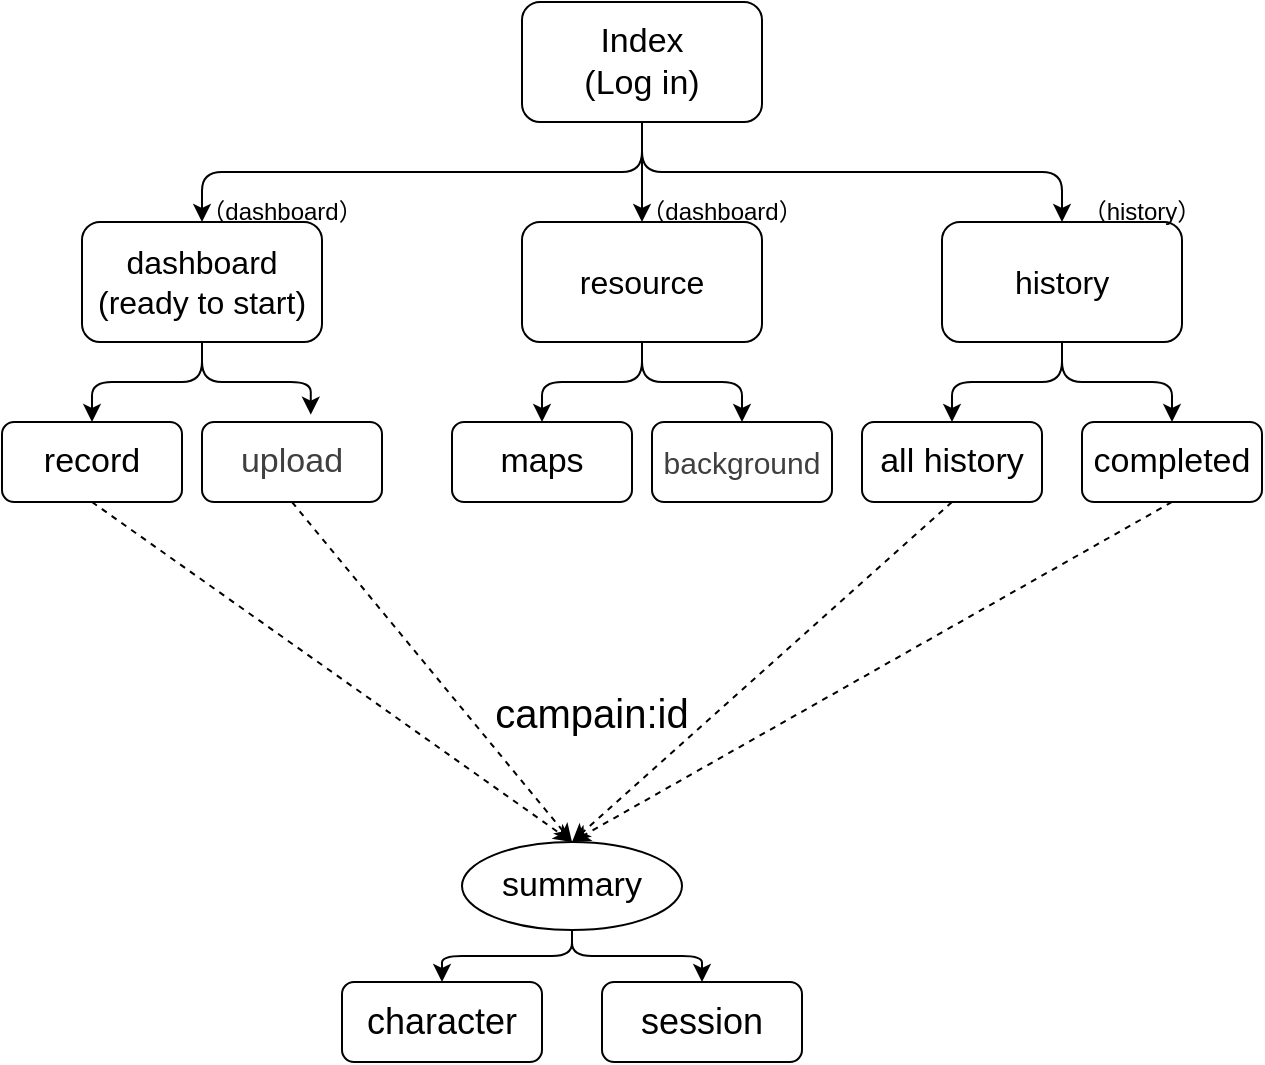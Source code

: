 <mxfile>
    <diagram id="hoDYKgQUh2aTjP7jYC7e" name="Page-1">
        <mxGraphModel dx="1917" dy="1652" grid="1" gridSize="10" guides="1" tooltips="1" connect="1" arrows="1" fold="1" page="1" pageScale="1" pageWidth="1169" pageHeight="827" math="0" shadow="0">
            <root>
                <mxCell id="0"/>
                <mxCell id="1" parent="0"/>
                <mxCell id="6" style="edgeStyle=orthogonalEdgeStyle;html=1;exitX=0.5;exitY=1;exitDx=0;exitDy=0;entryX=0.5;entryY=0;entryDx=0;entryDy=0;" edge="1" parent="1" source="2" target="3">
                    <mxGeometry relative="1" as="geometry"/>
                </mxCell>
                <mxCell id="18" style="edgeStyle=orthogonalEdgeStyle;html=1;exitX=0.5;exitY=1;exitDx=0;exitDy=0;entryX=0.5;entryY=0;entryDx=0;entryDy=0;" edge="1" parent="1" source="2" target="9">
                    <mxGeometry relative="1" as="geometry"/>
                </mxCell>
                <mxCell id="20" style="edgeStyle=orthogonalEdgeStyle;html=1;exitX=0.5;exitY=1;exitDx=0;exitDy=0;entryX=0.5;entryY=0;entryDx=0;entryDy=0;" edge="1" parent="1" source="2" target="14">
                    <mxGeometry relative="1" as="geometry"/>
                </mxCell>
                <mxCell id="2" value="&lt;div&gt;&lt;font style=&quot;font-size: 17px;&quot; color=&quot;#000000&quot;&gt;Index&lt;/font&gt;&lt;/div&gt;&lt;div&gt;&lt;font style=&quot;font-size: 17px;&quot; color=&quot;#000000&quot;&gt;(Log in)&lt;/font&gt;&lt;/div&gt;" style="rounded=1;whiteSpace=wrap;html=1;" vertex="1" parent="1">
                    <mxGeometry x="170" y="-50" width="120" height="60" as="geometry"/>
                </mxCell>
                <mxCell id="7" style="edgeStyle=orthogonalEdgeStyle;html=1;exitX=0.5;exitY=1;exitDx=0;exitDy=0;entryX=0.5;entryY=0;entryDx=0;entryDy=0;" edge="1" parent="1" source="3" target="4">
                    <mxGeometry relative="1" as="geometry"/>
                </mxCell>
                <mxCell id="3" value="&lt;div&gt;&lt;font style=&quot;font-size: 16px;&quot; color=&quot;#000000&quot;&gt;dashboard&lt;/font&gt;&lt;/div&gt;&lt;div&gt;&lt;font style=&quot;font-size: 16px;&quot; color=&quot;#000000&quot;&gt;(ready to start)&lt;/font&gt;&lt;/div&gt;" style="rounded=1;whiteSpace=wrap;html=1;" vertex="1" parent="1">
                    <mxGeometry x="-50" y="60" width="120" height="60" as="geometry"/>
                </mxCell>
                <mxCell id="35" style="edgeStyle=none;html=1;exitX=0.5;exitY=1;exitDx=0;exitDy=0;entryX=0.5;entryY=0;entryDx=0;entryDy=0;dashed=1;" edge="1" parent="1" source="4" target="26">
                    <mxGeometry relative="1" as="geometry"/>
                </mxCell>
                <mxCell id="4" value="&lt;div&gt;&lt;font style=&quot;font-size: 17px;&quot; color=&quot;#000000&quot;&gt;record&lt;/font&gt;&lt;/div&gt;" style="rounded=1;whiteSpace=wrap;html=1;" vertex="1" parent="1">
                    <mxGeometry x="-90" y="160" width="90" height="40" as="geometry"/>
                </mxCell>
                <mxCell id="36" style="edgeStyle=none;html=1;exitX=0.5;exitY=1;exitDx=0;exitDy=0;entryX=0.5;entryY=0;entryDx=0;entryDy=0;dashed=1;" edge="1" parent="1" source="5" target="26">
                    <mxGeometry relative="1" as="geometry"/>
                </mxCell>
                <mxCell id="5" value="&lt;div&gt;&lt;span style=&quot;color: rgb(63, 63, 63); background-color: transparent;&quot;&gt;&lt;font style=&quot;font-size: 17px;&quot;&gt;upload&lt;/font&gt;&lt;/span&gt;&lt;/div&gt;" style="rounded=1;whiteSpace=wrap;html=1;" vertex="1" parent="1">
                    <mxGeometry x="10" y="160" width="90" height="40" as="geometry"/>
                </mxCell>
                <mxCell id="8" style="edgeStyle=orthogonalEdgeStyle;html=1;exitX=0.5;exitY=1;exitDx=0;exitDy=0;entryX=0.604;entryY=-0.092;entryDx=0;entryDy=0;entryPerimeter=0;" edge="1" parent="1" source="3" target="5">
                    <mxGeometry relative="1" as="geometry"/>
                </mxCell>
                <mxCell id="12" style="edgeStyle=orthogonalEdgeStyle;html=1;exitX=0.5;exitY=1;exitDx=0;exitDy=0;" edge="1" parent="1" source="9" target="10">
                    <mxGeometry relative="1" as="geometry"/>
                </mxCell>
                <mxCell id="13" style="edgeStyle=orthogonalEdgeStyle;html=1;exitX=0.5;exitY=1;exitDx=0;exitDy=0;entryX=0.5;entryY=0;entryDx=0;entryDy=0;" edge="1" parent="1" source="9" target="11">
                    <mxGeometry relative="1" as="geometry"/>
                </mxCell>
                <mxCell id="9" value="&lt;font color=&quot;#000000&quot;&gt;&lt;span style=&quot;font-size: 16px;&quot;&gt;resource&lt;/span&gt;&lt;/font&gt;" style="rounded=1;whiteSpace=wrap;html=1;" vertex="1" parent="1">
                    <mxGeometry x="170" y="60" width="120" height="60" as="geometry"/>
                </mxCell>
                <mxCell id="10" value="&lt;span style=&quot;font-size: 17px;&quot;&gt;maps&lt;/span&gt;" style="rounded=1;whiteSpace=wrap;html=1;" vertex="1" parent="1">
                    <mxGeometry x="135" y="160" width="90" height="40" as="geometry"/>
                </mxCell>
                <mxCell id="11" value="&lt;div&gt;&lt;span style=&quot;color: rgb(63, 63, 63); background-color: transparent;&quot;&gt;&lt;font style=&quot;font-size: 15px;&quot;&gt;background&lt;/font&gt;&lt;/span&gt;&lt;/div&gt;" style="rounded=1;whiteSpace=wrap;html=1;" vertex="1" parent="1">
                    <mxGeometry x="235" y="160" width="90" height="40" as="geometry"/>
                </mxCell>
                <mxCell id="17" style="edgeStyle=orthogonalEdgeStyle;html=1;exitX=0.5;exitY=1;exitDx=0;exitDy=0;" edge="1" parent="1" source="14" target="15">
                    <mxGeometry relative="1" as="geometry"/>
                </mxCell>
                <mxCell id="21" style="edgeStyle=orthogonalEdgeStyle;html=1;exitX=0.5;exitY=1;exitDx=0;exitDy=0;entryX=0.5;entryY=0;entryDx=0;entryDy=0;" edge="1" parent="1" source="14" target="16">
                    <mxGeometry relative="1" as="geometry"/>
                </mxCell>
                <mxCell id="14" value="&lt;font color=&quot;#000000&quot;&gt;&lt;span style=&quot;font-size: 16px;&quot;&gt;history&lt;/span&gt;&lt;/font&gt;" style="rounded=1;whiteSpace=wrap;html=1;" vertex="1" parent="1">
                    <mxGeometry x="380" y="60" width="120" height="60" as="geometry"/>
                </mxCell>
                <mxCell id="38" style="edgeStyle=none;html=1;exitX=0.5;exitY=1;exitDx=0;exitDy=0;entryX=0.5;entryY=0;entryDx=0;entryDy=0;dashed=1;" edge="1" parent="1" source="15" target="26">
                    <mxGeometry relative="1" as="geometry"/>
                </mxCell>
                <mxCell id="15" value="&lt;span style=&quot;font-size: 17px;&quot;&gt;all history&lt;/span&gt;" style="rounded=1;whiteSpace=wrap;html=1;" vertex="1" parent="1">
                    <mxGeometry x="340" y="160" width="90" height="40" as="geometry"/>
                </mxCell>
                <mxCell id="37" style="edgeStyle=none;html=1;exitX=0.5;exitY=1;exitDx=0;exitDy=0;entryX=0.5;entryY=0;entryDx=0;entryDy=0;dashed=1;" edge="1" parent="1" source="16" target="26">
                    <mxGeometry relative="1" as="geometry"/>
                </mxCell>
                <mxCell id="16" value="&lt;span style=&quot;font-size: 17px;&quot;&gt;completed&lt;/span&gt;" style="rounded=1;whiteSpace=wrap;html=1;" vertex="1" parent="1">
                    <mxGeometry x="450" y="160" width="90" height="40" as="geometry"/>
                </mxCell>
                <mxCell id="24" value="&lt;font style=&quot;font-size: 18px;&quot;&gt;session&lt;/font&gt;" style="rounded=1;whiteSpace=wrap;html=1;" vertex="1" parent="1">
                    <mxGeometry x="210" y="440" width="100" height="40" as="geometry"/>
                </mxCell>
                <mxCell id="25" value="&lt;font style=&quot;font-size: 18px;&quot;&gt;character&lt;/font&gt;" style="rounded=1;whiteSpace=wrap;html=1;" vertex="1" parent="1">
                    <mxGeometry x="80" y="440" width="100" height="40" as="geometry"/>
                </mxCell>
                <mxCell id="27" style="edgeStyle=orthogonalEdgeStyle;html=1;exitX=0.5;exitY=1;exitDx=0;exitDy=0;entryX=0.5;entryY=0;entryDx=0;entryDy=0;" edge="1" parent="1" source="26" target="25">
                    <mxGeometry relative="1" as="geometry"/>
                </mxCell>
                <mxCell id="29" style="edgeStyle=orthogonalEdgeStyle;html=1;exitX=0.5;exitY=1;exitDx=0;exitDy=0;entryX=0.5;entryY=0;entryDx=0;entryDy=0;" edge="1" parent="1" source="26" target="24">
                    <mxGeometry relative="1" as="geometry"/>
                </mxCell>
                <mxCell id="26" value="&lt;font style=&quot;font-size: 17px;&quot;&gt;summary&lt;/font&gt;" style="ellipse;whiteSpace=wrap;html=1;" vertex="1" parent="1">
                    <mxGeometry x="140" y="370" width="110" height="44" as="geometry"/>
                </mxCell>
                <mxCell id="31" value="（dashboard）" style="text;strokeColor=none;align=center;fillColor=none;html=1;verticalAlign=middle;whiteSpace=wrap;rounded=0;" vertex="1" parent="1">
                    <mxGeometry x="20" y="40" width="60" height="30" as="geometry"/>
                </mxCell>
                <mxCell id="32" value="（dashboard）" style="text;strokeColor=none;align=center;fillColor=none;html=1;verticalAlign=middle;whiteSpace=wrap;rounded=0;" vertex="1" parent="1">
                    <mxGeometry x="240" y="40" width="60" height="30" as="geometry"/>
                </mxCell>
                <mxCell id="33" value="（history）" style="text;strokeColor=none;align=center;fillColor=none;html=1;verticalAlign=middle;whiteSpace=wrap;rounded=0;" vertex="1" parent="1">
                    <mxGeometry x="450" y="40" width="60" height="30" as="geometry"/>
                </mxCell>
                <mxCell id="41" value="&lt;font style=&quot;font-size: 20px;&quot;&gt;campain:id&lt;/font&gt;" style="text;strokeColor=none;align=center;fillColor=none;html=1;verticalAlign=middle;whiteSpace=wrap;rounded=0;" vertex="1" parent="1">
                    <mxGeometry x="175" y="290" width="60" height="30" as="geometry"/>
                </mxCell>
            </root>
        </mxGraphModel>
    </diagram>
</mxfile>